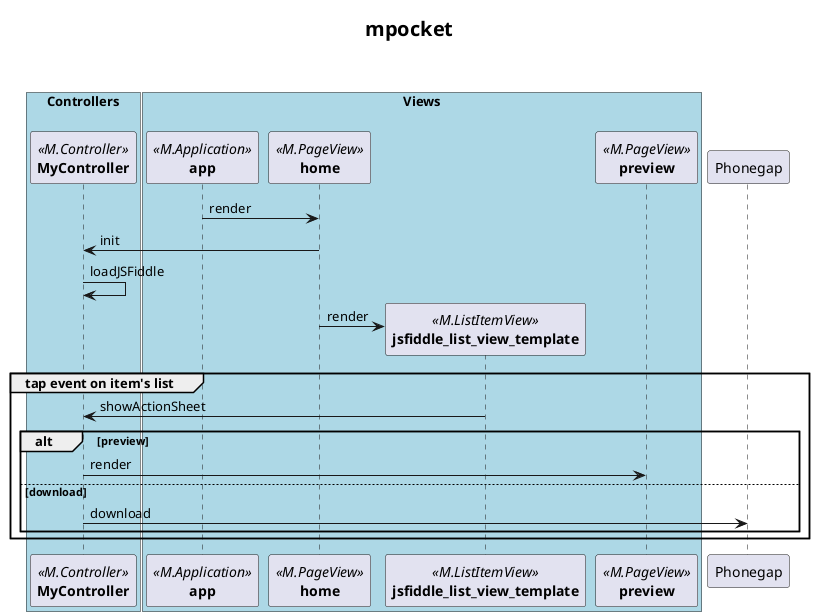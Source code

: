 @startuml

title <size:20>mpocket\n\n

box "Controllers\n" #LightBlue
participant "<b>MyController</b>" as MyController << M.Controller >>
end box
box "Views\n" #LightBlue
    participant "<b>app</b>" as app << M.Application >>
    participant "<b>home</b>" as  home << M.PageView >>
    participant "<b>jsfiddle_list_view_template</b>" as  jsfiddle_list_view_template << M.ListItemView >>
    participant "<b>preview</b>" as  preview << M.PageView >>
end box


app -> home: render

home -> MyController: init
MyController -> MyController : loadJSFiddle
create jsfiddle_list_view_template
home -> jsfiddle_list_view_template: render

group tap event on item's list
jsfiddle_list_view_template -> MyController: showActionSheet
alt preview
MyController -> preview: render
else download
MyController -> Phonegap: download
end
end

@enduml
